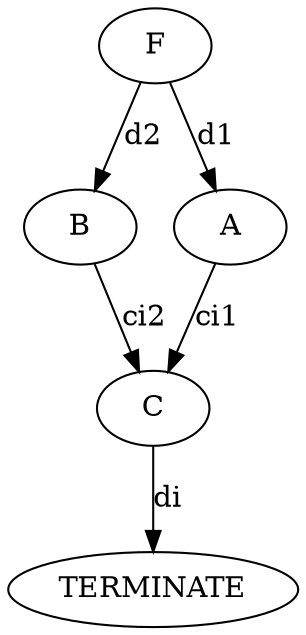 digraph
{
  C -> TERMINATE [label="di"];
  B -> C [label="ci2"];
  A -> C [label="ci1"];
  F -> B [label="d2"];
  F -> A [label="d1"];
}
